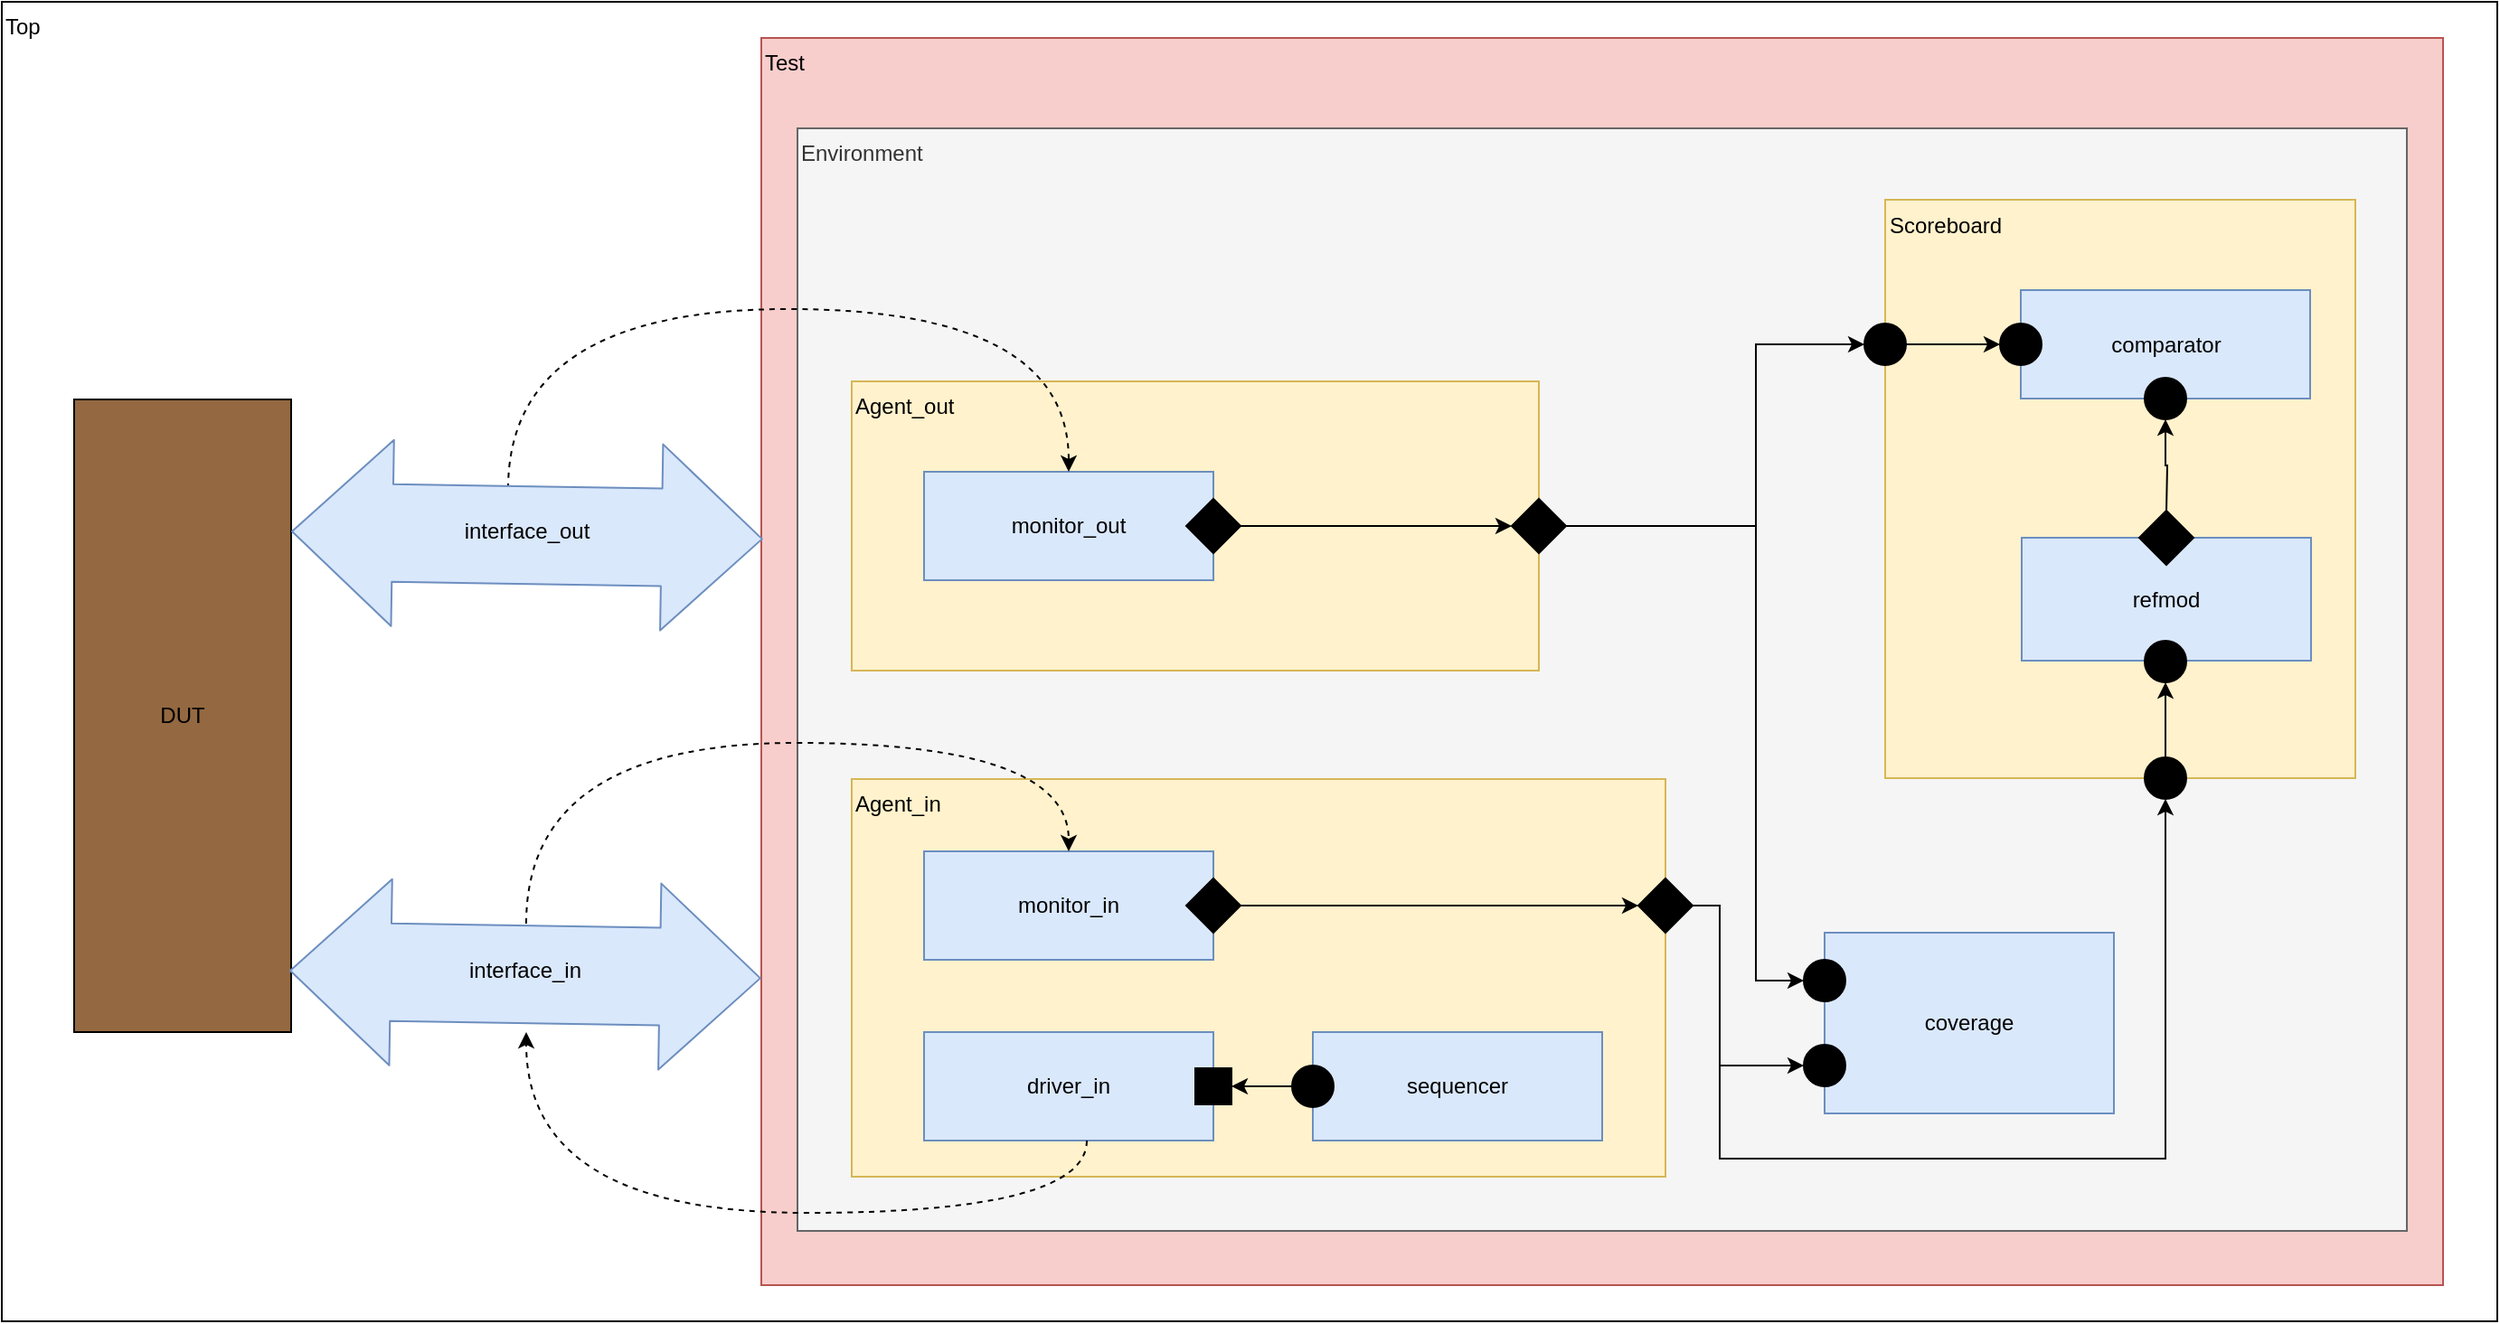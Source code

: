 <mxfile version="12.2.0" pages="1"><diagram id="41heh2sDmGhTI52JSqgP" name="Page-1"><mxGraphModel dx="3195" dy="1328" grid="1" gridSize="10" guides="1" tooltips="1" connect="1" arrows="1" fold="1" page="1" pageScale="1" pageWidth="827" pageHeight="1169" math="0" shadow="0"><root><mxCell id="0"/><mxCell id="1" parent="0"/><mxCell id="4zF_TK51Gd4NNhGhCj2y-2" value="Top" style="rounded=0;whiteSpace=wrap;html=1;align=left;verticalAlign=top;" parent="1" vertex="1"><mxGeometry x="-180" y="170" width="1380" height="730" as="geometry"/></mxCell><mxCell id="4zF_TK51Gd4NNhGhCj2y-3" value="DUT" style="rounded=0;whiteSpace=wrap;html=1;labelBackgroundColor=none;fillColor=#946941;" parent="1" vertex="1"><mxGeometry x="-140" y="390" width="120" height="350" as="geometry"/></mxCell><mxCell id="4zF_TK51Gd4NNhGhCj2y-5" value="Test" style="rounded=0;whiteSpace=wrap;html=1;labelBackgroundColor=none;fillColor=#f8cecc;align=left;verticalAlign=top;strokeColor=#b85450;" parent="1" vertex="1"><mxGeometry x="240" y="190" width="930" height="690" as="geometry"/></mxCell><mxCell id="4zF_TK51Gd4NNhGhCj2y-6" value="Environment" style="rounded=0;whiteSpace=wrap;html=1;labelBackgroundColor=none;fillColor=#f5f5f5;align=left;verticalAlign=top;strokeColor=#666666;fontColor=#333333;" parent="1" vertex="1"><mxGeometry x="260" y="240" width="890" height="610" as="geometry"/></mxCell><mxCell id="4zF_TK51Gd4NNhGhCj2y-7" value="Agent_in" style="rounded=0;whiteSpace=wrap;html=1;labelBackgroundColor=none;fillColor=#fff2cc;strokeColor=#d6b656;align=left;verticalAlign=top;" parent="1" vertex="1"><mxGeometry x="290" y="600" width="450" height="220" as="geometry"/></mxCell><mxCell id="4zF_TK51Gd4NNhGhCj2y-8" value="Agent_out" style="rounded=0;whiteSpace=wrap;html=1;labelBackgroundColor=none;fillColor=#fff2cc;strokeColor=#d6b656;align=left;verticalAlign=top;" parent="1" vertex="1"><mxGeometry x="290" y="380" width="380" height="160" as="geometry"/></mxCell><mxCell id="4zF_TK51Gd4NNhGhCj2y-9" value="monitor_in" style="rounded=0;whiteSpace=wrap;html=1;labelBackgroundColor=none;fillColor=#dae8fc;strokeColor=#6c8ebf;" parent="1" vertex="1"><mxGeometry x="330" y="640" width="160" height="60" as="geometry"/></mxCell><mxCell id="4zF_TK51Gd4NNhGhCj2y-10" value="monitor_out" style="rounded=0;whiteSpace=wrap;html=1;labelBackgroundColor=none;fillColor=#dae8fc;strokeColor=#6c8ebf;" parent="1" vertex="1"><mxGeometry x="330" y="430" width="160" height="60" as="geometry"/></mxCell><mxCell id="4zF_TK51Gd4NNhGhCj2y-11" value="driver_in" style="rounded=0;whiteSpace=wrap;html=1;labelBackgroundColor=none;fillColor=#dae8fc;strokeColor=#6c8ebf;" parent="1" vertex="1"><mxGeometry x="330" y="740" width="160" height="60" as="geometry"/></mxCell><mxCell id="4zF_TK51Gd4NNhGhCj2y-12" value="sequencer" style="rounded=0;whiteSpace=wrap;html=1;labelBackgroundColor=none;fillColor=#dae8fc;strokeColor=#6c8ebf;" parent="1" vertex="1"><mxGeometry x="545" y="740" width="160" height="60" as="geometry"/></mxCell><mxCell id="4zF_TK51Gd4NNhGhCj2y-13" value="Scoreboard" style="rounded=0;whiteSpace=wrap;html=1;labelBackgroundColor=none;fillColor=#fff2cc;align=left;verticalAlign=top;strokeColor=#d6b656;" parent="1" vertex="1"><mxGeometry x="861.5" y="279.5" width="260" height="320" as="geometry"/></mxCell><mxCell id="4zF_TK51Gd4NNhGhCj2y-15" value="comparator" style="rounded=0;whiteSpace=wrap;html=1;labelBackgroundColor=none;fillColor=#dae8fc;strokeColor=#6c8ebf;" parent="1" vertex="1"><mxGeometry x="936.5" y="329.5" width="160" height="60" as="geometry"/></mxCell><mxCell id="4zF_TK51Gd4NNhGhCj2y-16" value="refmod" style="rounded=0;whiteSpace=wrap;html=1;labelBackgroundColor=none;fillColor=#dae8fc;strokeColor=#6c8ebf;" parent="1" vertex="1"><mxGeometry x="937" y="466.5" width="160" height="68" as="geometry"/></mxCell><mxCell id="4zF_TK51Gd4NNhGhCj2y-17" value="coverage" style="rounded=0;whiteSpace=wrap;html=1;labelBackgroundColor=none;fillColor=#dae8fc;strokeColor=#6c8ebf;" parent="1" vertex="1"><mxGeometry x="828" y="685" width="160" height="100" as="geometry"/></mxCell><mxCell id="4zF_TK51Gd4NNhGhCj2y-29" value="" style="shape=flexArrow;endArrow=classic;startArrow=classic;html=1;startWidth=48;endWidth=48;startSize=18.19;endSize=18.19;width=54;entryX=0.001;entryY=0.606;entryDx=0;entryDy=0;entryPerimeter=0;fillColor=#dae8fc;strokeColor=#6c8ebf;" parent="1" edge="1"><mxGeometry width="50" height="50" relative="1" as="geometry"><mxPoint x="-21" y="706" as="sourcePoint"/><mxPoint x="239.93" y="710.2" as="targetPoint"/></mxGeometry></mxCell><mxCell id="4zF_TK51Gd4NNhGhCj2y-30" value="interface_in" style="text;html=1;resizable=0;points=[];align=center;verticalAlign=middle;labelBackgroundColor=none;" parent="4zF_TK51Gd4NNhGhCj2y-29" vertex="1" connectable="0"><mxGeometry x="0.196" y="-2" relative="1" as="geometry"><mxPoint x="-26" y="-4.5" as="offset"/></mxGeometry></mxCell><mxCell id="4zF_TK51Gd4NNhGhCj2y-57" style="edgeStyle=orthogonalEdgeStyle;rounded=0;orthogonalLoop=1;jettySize=auto;html=1;exitX=0;exitY=0.5;exitDx=0;exitDy=0;entryX=1;entryY=0.5;entryDx=0;entryDy=0;" parent="1" source="4zF_TK51Gd4NNhGhCj2y-33" target="4zF_TK51Gd4NNhGhCj2y-46" edge="1"><mxGeometry relative="1" as="geometry"/></mxCell><mxCell id="4zF_TK51Gd4NNhGhCj2y-33" value="" style="ellipse;whiteSpace=wrap;html=1;aspect=fixed;labelBackgroundColor=none;fillColor=#000000;align=center;" parent="1" vertex="1"><mxGeometry x="533.5" y="758.5" width="23" height="23" as="geometry"/></mxCell><mxCell id="4zF_TK51Gd4NNhGhCj2y-34" value="" style="ellipse;whiteSpace=wrap;html=1;aspect=fixed;labelBackgroundColor=none;fillColor=#000000;align=center;" parent="1" vertex="1"><mxGeometry x="925" y="348" width="23" height="23" as="geometry"/></mxCell><mxCell id="4zF_TK51Gd4NNhGhCj2y-71" style="edgeStyle=orthogonalEdgeStyle;rounded=0;orthogonalLoop=1;jettySize=auto;html=1;exitX=1;exitY=0.5;exitDx=0;exitDy=0;entryX=0;entryY=0.5;entryDx=0;entryDy=0;" parent="1" source="4zF_TK51Gd4NNhGhCj2y-35" target="4zF_TK51Gd4NNhGhCj2y-34" edge="1"><mxGeometry relative="1" as="geometry"/></mxCell><mxCell id="4zF_TK51Gd4NNhGhCj2y-35" value="" style="ellipse;whiteSpace=wrap;html=1;aspect=fixed;labelBackgroundColor=none;fillColor=#000000;align=center;" parent="1" vertex="1"><mxGeometry x="850" y="348" width="23" height="23" as="geometry"/></mxCell><mxCell id="4zF_TK51Gd4NNhGhCj2y-38" value="" style="ellipse;whiteSpace=wrap;html=1;aspect=fixed;labelBackgroundColor=none;fillColor=#000000;align=center;" parent="1" vertex="1"><mxGeometry x="1005" y="378" width="23" height="23" as="geometry"/></mxCell><mxCell id="4zF_TK51Gd4NNhGhCj2y-72" style="edgeStyle=orthogonalEdgeStyle;rounded=0;orthogonalLoop=1;jettySize=auto;html=1;exitX=0.5;exitY=0;exitDx=0;exitDy=0;entryX=0.5;entryY=1;entryDx=0;entryDy=0;" parent="1" source="4zF_TK51Gd4NNhGhCj2y-42" target="4zF_TK51Gd4NNhGhCj2y-43" edge="1"><mxGeometry relative="1" as="geometry"/></mxCell><mxCell id="4zF_TK51Gd4NNhGhCj2y-42" value="" style="ellipse;whiteSpace=wrap;html=1;aspect=fixed;labelBackgroundColor=none;fillColor=#000000;align=center;" parent="1" vertex="1"><mxGeometry x="1005" y="588" width="23" height="23" as="geometry"/></mxCell><mxCell id="4zF_TK51Gd4NNhGhCj2y-43" value="" style="ellipse;whiteSpace=wrap;html=1;aspect=fixed;labelBackgroundColor=none;fillColor=#000000;align=center;" parent="1" vertex="1"><mxGeometry x="1005" y="523.5" width="23" height="23" as="geometry"/></mxCell><mxCell id="4zF_TK51Gd4NNhGhCj2y-44" value="" style="ellipse;whiteSpace=wrap;html=1;aspect=fixed;labelBackgroundColor=none;fillColor=#000000;align=center;" parent="1" vertex="1"><mxGeometry x="816.5" y="747" width="23" height="23" as="geometry"/></mxCell><mxCell id="4zF_TK51Gd4NNhGhCj2y-45" value="" style="ellipse;whiteSpace=wrap;html=1;aspect=fixed;labelBackgroundColor=none;fillColor=#000000;align=center;" parent="1" vertex="1"><mxGeometry x="816.5" y="700" width="23" height="23" as="geometry"/></mxCell><mxCell id="4zF_TK51Gd4NNhGhCj2y-46" value="" style="whiteSpace=wrap;html=1;aspect=fixed;labelBackgroundColor=none;fillColor=#000000;align=center;" parent="1" vertex="1"><mxGeometry x="480" y="760" width="20" height="20" as="geometry"/></mxCell><mxCell id="4zF_TK51Gd4NNhGhCj2y-60" style="edgeStyle=orthogonalEdgeStyle;rounded=0;orthogonalLoop=1;jettySize=auto;html=1;exitX=1;exitY=0.5;exitDx=0;exitDy=0;entryX=0;entryY=0.5;entryDx=0;entryDy=0;" parent="1" target="4zF_TK51Gd4NNhGhCj2y-45" edge="1"><mxGeometry relative="1" as="geometry"><mxPoint x="680" y="460" as="sourcePoint"/><Array as="points"><mxPoint x="790" y="460"/><mxPoint x="790" y="712"/></Array></mxGeometry></mxCell><mxCell id="4zF_TK51Gd4NNhGhCj2y-61" style="edgeStyle=orthogonalEdgeStyle;rounded=0;orthogonalLoop=1;jettySize=auto;html=1;exitX=1;exitY=0.5;exitDx=0;exitDy=0;entryX=0;entryY=0.5;entryDx=0;entryDy=0;" parent="1" target="4zF_TK51Gd4NNhGhCj2y-35" edge="1"><mxGeometry relative="1" as="geometry"><mxPoint x="680" y="460" as="sourcePoint"/><Array as="points"><mxPoint x="790" y="460"/><mxPoint x="790" y="360"/></Array></mxGeometry></mxCell><mxCell id="4zF_TK51Gd4NNhGhCj2y-74" style="edgeStyle=orthogonalEdgeStyle;rounded=0;orthogonalLoop=1;jettySize=auto;html=1;exitX=0.5;exitY=0;exitDx=0;exitDy=0;entryX=0.5;entryY=1;entryDx=0;entryDy=0;" parent="1" target="4zF_TK51Gd4NNhGhCj2y-38" edge="1"><mxGeometry relative="1" as="geometry"><mxPoint x="1017" y="452" as="sourcePoint"/></mxGeometry></mxCell><mxCell id="4zF_TK51Gd4NNhGhCj2y-68" style="edgeStyle=orthogonalEdgeStyle;rounded=0;orthogonalLoop=1;jettySize=auto;html=1;exitX=1;exitY=0.5;exitDx=0;exitDy=0;entryX=0;entryY=0.5;entryDx=0;entryDy=0;" parent="1" target="4zF_TK51Gd4NNhGhCj2y-44" edge="1"><mxGeometry relative="1" as="geometry"><mxPoint x="750" y="670" as="sourcePoint"/><Array as="points"><mxPoint x="770" y="670"/><mxPoint x="770" y="759"/></Array></mxGeometry></mxCell><mxCell id="4zF_TK51Gd4NNhGhCj2y-73" style="edgeStyle=orthogonalEdgeStyle;rounded=0;orthogonalLoop=1;jettySize=auto;html=1;exitX=1;exitY=0.5;exitDx=0;exitDy=0;entryX=0.5;entryY=1;entryDx=0;entryDy=0;" parent="1" target="4zF_TK51Gd4NNhGhCj2y-42" edge="1"><mxGeometry relative="1" as="geometry"><mxPoint x="750" y="670" as="sourcePoint"/><Array as="points"><mxPoint x="770" y="670"/><mxPoint x="770" y="810"/><mxPoint x="1017" y="810"/></Array></mxGeometry></mxCell><mxCell id="4zF_TK51Gd4NNhGhCj2y-84" style="edgeStyle=orthogonalEdgeStyle;curved=1;rounded=0;orthogonalLoop=1;jettySize=auto;html=1;exitX=1;exitY=0.5;exitDx=0;exitDy=0;entryX=0;entryY=0.5;entryDx=0;entryDy=0;startArrow=none;startFill=0;" parent="1" source="4zF_TK51Gd4NNhGhCj2y-77" target="4zF_TK51Gd4NNhGhCj2y-83" edge="1"><mxGeometry relative="1" as="geometry"/></mxCell><mxCell id="4zF_TK51Gd4NNhGhCj2y-77" value="" style="rhombus;whiteSpace=wrap;html=1;labelBackgroundColor=none;fillColor=#000000;align=center;" parent="1" vertex="1"><mxGeometry x="475" y="445" width="30" height="30" as="geometry"/></mxCell><mxCell id="4zF_TK51Gd4NNhGhCj2y-80" value="" style="endArrow=classic;html=1;edgeStyle=orthogonalEdgeStyle;curved=1;dashed=1;startArrow=none;startFill=0;" parent="1" edge="1"><mxGeometry width="50" height="50" relative="1" as="geometry"><mxPoint x="420" y="800" as="sourcePoint"/><mxPoint x="110" y="740" as="targetPoint"/><Array as="points"><mxPoint x="420" y="840"/><mxPoint x="110" y="840"/></Array></mxGeometry></mxCell><mxCell id="4zF_TK51Gd4NNhGhCj2y-81" value="" style="endArrow=classic;html=1;edgeStyle=orthogonalEdgeStyle;curved=1;dashed=1;startArrow=none;startFill=0;entryX=0.5;entryY=0;entryDx=0;entryDy=0;" parent="1" target="4zF_TK51Gd4NNhGhCj2y-9" edge="1"><mxGeometry width="50" height="50" relative="1" as="geometry"><mxPoint x="110" y="680" as="sourcePoint"/><mxPoint x="-190" y="720" as="targetPoint"/><Array as="points"><mxPoint x="110" y="580"/><mxPoint x="410" y="580"/></Array></mxGeometry></mxCell><mxCell id="4zF_TK51Gd4NNhGhCj2y-82" value="" style="endArrow=classic;html=1;edgeStyle=orthogonalEdgeStyle;curved=1;dashed=1;startArrow=none;startFill=0;entryX=0.5;entryY=0;entryDx=0;entryDy=0;" parent="1" target="4zF_TK51Gd4NNhGhCj2y-10" edge="1"><mxGeometry width="50" height="50" relative="1" as="geometry"><mxPoint x="100" y="439.5" as="sourcePoint"/><mxPoint x="400" y="399.5" as="targetPoint"/><Array as="points"><mxPoint x="100" y="340"/><mxPoint x="410" y="340"/></Array></mxGeometry></mxCell><mxCell id="4zF_TK51Gd4NNhGhCj2y-31" value="" style="shape=flexArrow;endArrow=classic;startArrow=classic;html=1;startWidth=48;endWidth=48;startSize=18.19;endSize=18.19;width=54;entryX=0.001;entryY=0.606;entryDx=0;entryDy=0;entryPerimeter=0;fillColor=#dae8fc;strokeColor=#6c8ebf;" parent="1" edge="1"><mxGeometry width="50" height="50" relative="1" as="geometry"><mxPoint x="-20" y="463" as="sourcePoint"/><mxPoint x="240.93" y="467.2" as="targetPoint"/></mxGeometry></mxCell><mxCell id="4zF_TK51Gd4NNhGhCj2y-32" value="interface_out" style="text;html=1;resizable=0;points=[];align=center;verticalAlign=middle;labelBackgroundColor=none;" parent="4zF_TK51Gd4NNhGhCj2y-31" vertex="1" connectable="0"><mxGeometry x="0.196" y="-2" relative="1" as="geometry"><mxPoint x="-26" y="-4.5" as="offset"/></mxGeometry></mxCell><mxCell id="4zF_TK51Gd4NNhGhCj2y-83" value="" style="rhombus;whiteSpace=wrap;html=1;labelBackgroundColor=none;fillColor=#000000;align=center;" parent="1" vertex="1"><mxGeometry x="655" y="445" width="30" height="30" as="geometry"/></mxCell><mxCell id="4zF_TK51Gd4NNhGhCj2y-87" style="edgeStyle=orthogonalEdgeStyle;curved=1;rounded=0;orthogonalLoop=1;jettySize=auto;html=1;exitX=1;exitY=0.5;exitDx=0;exitDy=0;entryX=0;entryY=0.5;entryDx=0;entryDy=0;startArrow=none;startFill=0;" parent="1" source="4zF_TK51Gd4NNhGhCj2y-85" target="4zF_TK51Gd4NNhGhCj2y-86" edge="1"><mxGeometry relative="1" as="geometry"/></mxCell><mxCell id="4zF_TK51Gd4NNhGhCj2y-85" value="" style="rhombus;whiteSpace=wrap;html=1;labelBackgroundColor=none;fillColor=#000000;align=center;" parent="1" vertex="1"><mxGeometry x="475" y="655" width="30" height="30" as="geometry"/></mxCell><mxCell id="4zF_TK51Gd4NNhGhCj2y-86" value="" style="rhombus;whiteSpace=wrap;html=1;labelBackgroundColor=none;fillColor=#000000;align=center;" parent="1" vertex="1"><mxGeometry x="725" y="655" width="30" height="30" as="geometry"/></mxCell><mxCell id="4zF_TK51Gd4NNhGhCj2y-88" value="" style="rhombus;whiteSpace=wrap;html=1;labelBackgroundColor=none;fillColor=#000000;align=center;" parent="1" vertex="1"><mxGeometry x="1002" y="451.5" width="30" height="30" as="geometry"/></mxCell></root></mxGraphModel></diagram></mxfile>
